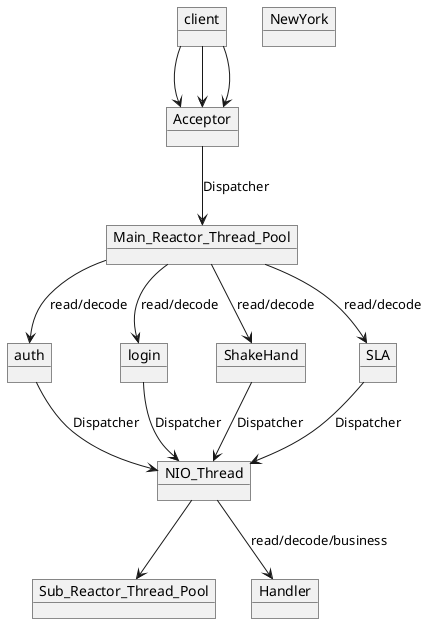@startuml
'https://plantuml.com/object-diagram

object client
object Acceptor
object Main_Reactor_Thread_Pool
object Sub_Reactor_Thread_Pool
object NIO_Thread
object NewYork
object auth
object login
object ShakeHand
object SLA
object Handler

client --> Acceptor
client --> Acceptor
client --> Acceptor

Acceptor --> Main_Reactor_Thread_Pool:Dispatcher
Main_Reactor_Thread_Pool --> auth:read/decode
Main_Reactor_Thread_Pool --> login:read/decode
Main_Reactor_Thread_Pool --> ShakeHand:read/decode
Main_Reactor_Thread_Pool --> SLA:read/decode

auth --> NIO_Thread:Dispatcher
login --> NIO_Thread:Dispatcher
ShakeHand --> NIO_Thread:Dispatcher
SLA --> NIO_Thread:Dispatcher

NIO_Thread --> Sub_Reactor_Thread_Pool
NIO_Thread --> Handler:read/decode/business



@enduml
